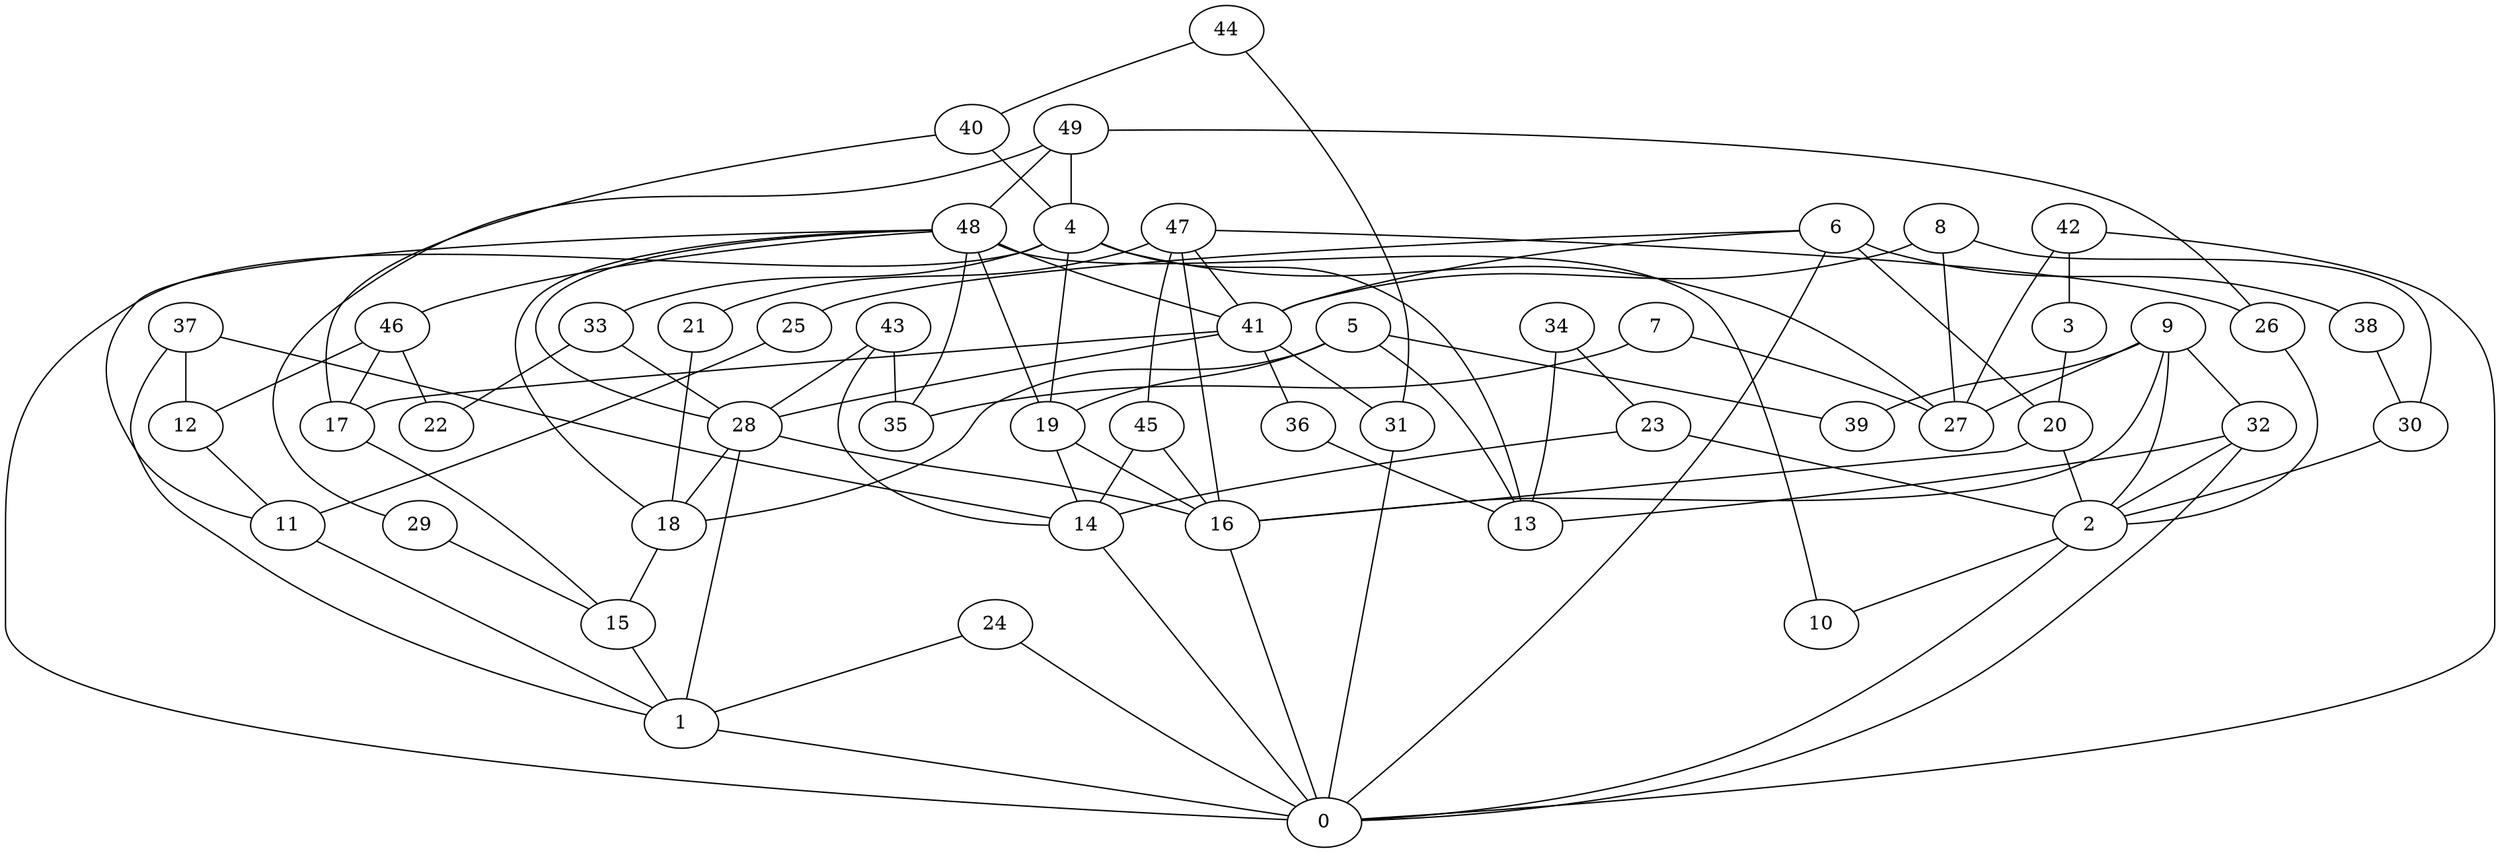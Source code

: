 digraph GG_graph {

subgraph G_graph {
edge [color = black]
"18" -> "15" [dir = none]
"37" -> "1" [dir = none]
"37" -> "14" [dir = none]
"37" -> "12" [dir = none]
"34" -> "23" [dir = none]
"34" -> "13" [dir = none]
"14" -> "0" [dir = none]
"8" -> "41" [dir = none]
"8" -> "27" [dir = none]
"8" -> "30" [dir = none]
"49" -> "29" [dir = none]
"49" -> "48" [dir = none]
"49" -> "4" [dir = none]
"49" -> "26" [dir = none]
"42" -> "0" [dir = none]
"42" -> "27" [dir = none]
"42" -> "3" [dir = none]
"20" -> "2" [dir = none]
"20" -> "16" [dir = none]
"21" -> "18" [dir = none]
"23" -> "14" [dir = none]
"23" -> "2" [dir = none]
"43" -> "35" [dir = none]
"43" -> "14" [dir = none]
"43" -> "28" [dir = none]
"15" -> "1" [dir = none]
"29" -> "15" [dir = none]
"4" -> "33" [dir = none]
"4" -> "27" [dir = none]
"4" -> "13" [dir = none]
"4" -> "0" [dir = none]
"4" -> "19" [dir = none]
"41" -> "36" [dir = none]
"41" -> "17" [dir = none]
"41" -> "31" [dir = none]
"41" -> "28" [dir = none]
"28" -> "16" [dir = none]
"28" -> "18" [dir = none]
"28" -> "1" [dir = none]
"46" -> "22" [dir = none]
"46" -> "12" [dir = none]
"19" -> "14" [dir = none]
"19" -> "16" [dir = none]
"40" -> "4" [dir = none]
"40" -> "17" [dir = none]
"17" -> "15" [dir = none]
"9" -> "32" [dir = none]
"9" -> "2" [dir = none]
"9" -> "27" [dir = none]
"9" -> "16" [dir = none]
"9" -> "39" [dir = none]
"5" -> "39" [dir = none]
"5" -> "18" [dir = none]
"5" -> "19" [dir = none]
"44" -> "40" [dir = none]
"44" -> "31" [dir = none]
"12" -> "11" [dir = none]
"33" -> "28" [dir = none]
"33" -> "22" [dir = none]
"1" -> "0" [dir = none]
"36" -> "13" [dir = none]
"38" -> "30" [dir = none]
"45" -> "16" [dir = none]
"45" -> "14" [dir = none]
"3" -> "20" [dir = none]
"6" -> "25" [dir = none]
"6" -> "38" [dir = none]
"6" -> "0" [dir = none]
"6" -> "20" [dir = none]
"6" -> "41" [dir = none]
"30" -> "2" [dir = none]
"26" -> "2" [dir = none]
"32" -> "0" [dir = none]
"32" -> "2" [dir = none]
"32" -> "13" [dir = none]
"2" -> "10" [dir = none]
"2" -> "0" [dir = none]
"25" -> "11" [dir = none]
"24" -> "1" [dir = none]
"24" -> "0" [dir = none]
"31" -> "0" [dir = none]
"47" -> "41" [dir = none]
"47" -> "16" [dir = none]
"47" -> "26" [dir = none]
"47" -> "45" [dir = none]
"47" -> "21" [dir = none]
"16" -> "0" [dir = none]
"7" -> "35" [dir = none]
"7" -> "27" [dir = none]
"11" -> "1" [dir = none]
"48" -> "41" [dir = none]
"48" -> "46" [dir = none]
"48" -> "19" [dir = none]
"48" -> "35" [dir = none]
"48" -> "28" [dir = none]
"48" -> "18" [dir = none]
"48" -> "10" [dir = none]
"48" -> "11" [dir = none]
"5" -> "13" [dir = none]
"46" -> "17" [dir = none]
}

}
